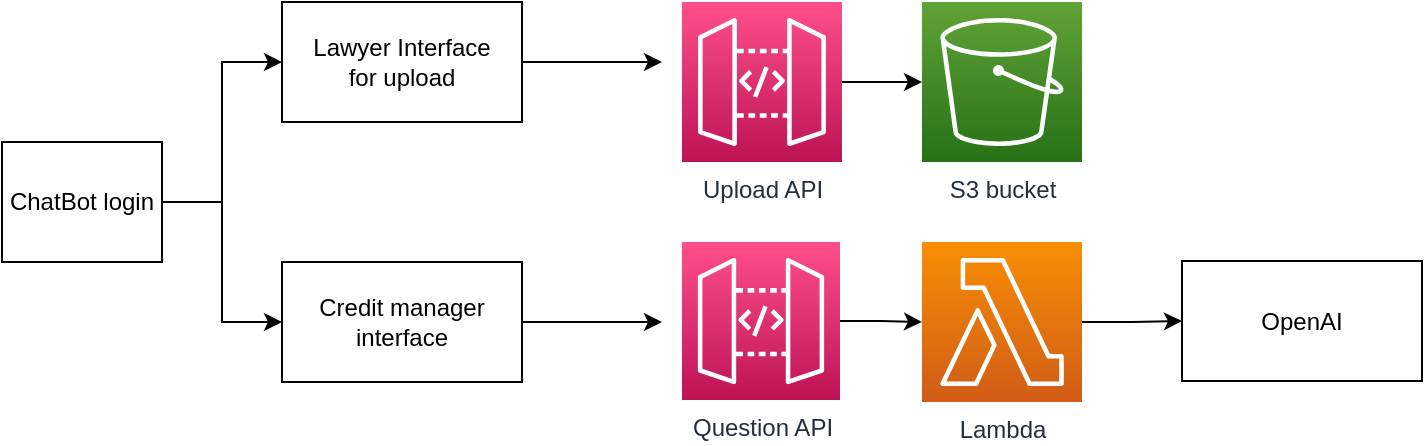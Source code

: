 <mxfile version="21.6.9" type="google">
  <diagram name="Page-1" id="ocXskeIy5hMzi1U9EKFv">
    <mxGraphModel dx="993" dy="530" grid="1" gridSize="10" guides="1" tooltips="1" connect="1" arrows="1" fold="1" page="1" pageScale="1" pageWidth="827" pageHeight="1169" math="0" shadow="0">
      <root>
        <mxCell id="0" />
        <mxCell id="1" parent="0" />
        <mxCell id="a8v3wqWD8Nqi1Lpfykp7-14" style="edgeStyle=orthogonalEdgeStyle;rounded=0;orthogonalLoop=1;jettySize=auto;html=1;exitX=1;exitY=0.5;exitDx=0;exitDy=0;entryX=0;entryY=0.5;entryDx=0;entryDy=0;" edge="1" parent="1" source="a8v3wqWD8Nqi1Lpfykp7-1" target="a8v3wqWD8Nqi1Lpfykp7-2">
          <mxGeometry relative="1" as="geometry" />
        </mxCell>
        <mxCell id="a8v3wqWD8Nqi1Lpfykp7-16" style="edgeStyle=orthogonalEdgeStyle;rounded=0;orthogonalLoop=1;jettySize=auto;html=1;entryX=0;entryY=0.5;entryDx=0;entryDy=0;" edge="1" parent="1" source="a8v3wqWD8Nqi1Lpfykp7-1" target="a8v3wqWD8Nqi1Lpfykp7-3">
          <mxGeometry relative="1" as="geometry" />
        </mxCell>
        <mxCell id="a8v3wqWD8Nqi1Lpfykp7-1" value="ChatBot login" style="rounded=0;whiteSpace=wrap;html=1;strokeColor=#000000;" vertex="1" parent="1">
          <mxGeometry x="20" y="190" width="80" height="60" as="geometry" />
        </mxCell>
        <mxCell id="a8v3wqWD8Nqi1Lpfykp7-39" style="edgeStyle=orthogonalEdgeStyle;rounded=0;orthogonalLoop=1;jettySize=auto;html=1;exitX=1;exitY=0.5;exitDx=0;exitDy=0;" edge="1" parent="1" source="a8v3wqWD8Nqi1Lpfykp7-2">
          <mxGeometry relative="1" as="geometry">
            <mxPoint x="350" y="150" as="targetPoint" />
          </mxGeometry>
        </mxCell>
        <mxCell id="a8v3wqWD8Nqi1Lpfykp7-2" value="Lawyer Interface&lt;br&gt;for upload" style="rounded=0;whiteSpace=wrap;html=1;" vertex="1" parent="1">
          <mxGeometry x="160" y="120" width="120" height="60" as="geometry" />
        </mxCell>
        <mxCell id="a8v3wqWD8Nqi1Lpfykp7-23" style="edgeStyle=orthogonalEdgeStyle;rounded=0;orthogonalLoop=1;jettySize=auto;html=1;exitX=1;exitY=0.5;exitDx=0;exitDy=0;" edge="1" parent="1" source="a8v3wqWD8Nqi1Lpfykp7-3">
          <mxGeometry relative="1" as="geometry">
            <mxPoint x="350" y="280" as="targetPoint" />
          </mxGeometry>
        </mxCell>
        <mxCell id="a8v3wqWD8Nqi1Lpfykp7-3" value="Credit manager&lt;br&gt;interface" style="rounded=0;whiteSpace=wrap;html=1;" vertex="1" parent="1">
          <mxGeometry x="160" y="250" width="120" height="60" as="geometry" />
        </mxCell>
        <mxCell id="a8v3wqWD8Nqi1Lpfykp7-37" style="edgeStyle=orthogonalEdgeStyle;rounded=0;orthogonalLoop=1;jettySize=auto;html=1;exitX=1;exitY=0.5;exitDx=0;exitDy=0;exitPerimeter=0;entryX=0;entryY=0.5;entryDx=0;entryDy=0;entryPerimeter=0;" edge="1" parent="1" source="a8v3wqWD8Nqi1Lpfykp7-4" target="a8v3wqWD8Nqi1Lpfykp7-6">
          <mxGeometry relative="1" as="geometry" />
        </mxCell>
        <mxCell id="a8v3wqWD8Nqi1Lpfykp7-4" value="Upload API" style="sketch=0;points=[[0,0,0],[0.25,0,0],[0.5,0,0],[0.75,0,0],[1,0,0],[0,1,0],[0.25,1,0],[0.5,1,0],[0.75,1,0],[1,1,0],[0,0.25,0],[0,0.5,0],[0,0.75,0],[1,0.25,0],[1,0.5,0],[1,0.75,0]];outlineConnect=0;fontColor=#232F3E;gradientColor=#FF4F8B;gradientDirection=north;fillColor=#BC1356;strokeColor=#ffffff;dashed=0;verticalLabelPosition=bottom;verticalAlign=top;align=center;html=1;fontSize=12;fontStyle=0;aspect=fixed;shape=mxgraph.aws4.resourceIcon;resIcon=mxgraph.aws4.api_gateway;" vertex="1" parent="1">
          <mxGeometry x="360" y="120" width="80" height="80" as="geometry" />
        </mxCell>
        <mxCell id="a8v3wqWD8Nqi1Lpfykp7-25" style="edgeStyle=orthogonalEdgeStyle;rounded=0;orthogonalLoop=1;jettySize=auto;html=1;exitX=1;exitY=0.5;exitDx=0;exitDy=0;exitPerimeter=0;entryX=0;entryY=0.5;entryDx=0;entryDy=0;entryPerimeter=0;" edge="1" parent="1" source="a8v3wqWD8Nqi1Lpfykp7-5" target="a8v3wqWD8Nqi1Lpfykp7-7">
          <mxGeometry relative="1" as="geometry" />
        </mxCell>
        <mxCell id="a8v3wqWD8Nqi1Lpfykp7-5" value="Question API" style="sketch=0;points=[[0,0,0],[0.25,0,0],[0.5,0,0],[0.75,0,0],[1,0,0],[0,1,0],[0.25,1,0],[0.5,1,0],[0.75,1,0],[1,1,0],[0,0.25,0],[0,0.5,0],[0,0.75,0],[1,0.25,0],[1,0.5,0],[1,0.75,0]];outlineConnect=0;fontColor=#232F3E;gradientColor=#FF4F8B;gradientDirection=north;fillColor=#BC1356;strokeColor=#ffffff;dashed=0;verticalLabelPosition=bottom;verticalAlign=top;align=center;html=1;fontSize=12;fontStyle=0;aspect=fixed;shape=mxgraph.aws4.resourceIcon;resIcon=mxgraph.aws4.api_gateway;" vertex="1" parent="1">
          <mxGeometry x="360" y="240" width="79" height="79" as="geometry" />
        </mxCell>
        <mxCell id="a8v3wqWD8Nqi1Lpfykp7-6" value="S3 bucket" style="sketch=0;points=[[0,0,0],[0.25,0,0],[0.5,0,0],[0.75,0,0],[1,0,0],[0,1,0],[0.25,1,0],[0.5,1,0],[0.75,1,0],[1,1,0],[0,0.25,0],[0,0.5,0],[0,0.75,0],[1,0.25,0],[1,0.5,0],[1,0.75,0]];outlineConnect=0;fontColor=#232F3E;gradientColor=#60A337;gradientDirection=north;fillColor=#277116;strokeColor=#ffffff;dashed=0;verticalLabelPosition=bottom;verticalAlign=top;align=center;html=1;fontSize=12;fontStyle=0;aspect=fixed;shape=mxgraph.aws4.resourceIcon;resIcon=mxgraph.aws4.s3;" vertex="1" parent="1">
          <mxGeometry x="480" y="120" width="80" height="80" as="geometry" />
        </mxCell>
        <mxCell id="a8v3wqWD8Nqi1Lpfykp7-42" style="edgeStyle=orthogonalEdgeStyle;rounded=0;orthogonalLoop=1;jettySize=auto;html=1;exitX=1;exitY=0.5;exitDx=0;exitDy=0;exitPerimeter=0;entryX=0;entryY=0.5;entryDx=0;entryDy=0;" edge="1" parent="1" source="a8v3wqWD8Nqi1Lpfykp7-7" target="a8v3wqWD8Nqi1Lpfykp7-40">
          <mxGeometry relative="1" as="geometry" />
        </mxCell>
        <mxCell id="a8v3wqWD8Nqi1Lpfykp7-7" value="Lambda" style="sketch=0;points=[[0,0,0],[0.25,0,0],[0.5,0,0],[0.75,0,0],[1,0,0],[0,1,0],[0.25,1,0],[0.5,1,0],[0.75,1,0],[1,1,0],[0,0.25,0],[0,0.5,0],[0,0.75,0],[1,0.25,0],[1,0.5,0],[1,0.75,0]];outlineConnect=0;fontColor=#232F3E;gradientColor=#F78E04;gradientDirection=north;fillColor=#D05C17;strokeColor=#ffffff;dashed=0;verticalLabelPosition=bottom;verticalAlign=top;align=center;html=1;fontSize=12;fontStyle=0;aspect=fixed;shape=mxgraph.aws4.resourceIcon;resIcon=mxgraph.aws4.lambda;" vertex="1" parent="1">
          <mxGeometry x="480" y="240" width="80" height="80" as="geometry" />
        </mxCell>
        <mxCell id="a8v3wqWD8Nqi1Lpfykp7-40" value="OpenAI" style="rounded=0;whiteSpace=wrap;html=1;" vertex="1" parent="1">
          <mxGeometry x="610" y="249.5" width="120" height="60" as="geometry" />
        </mxCell>
      </root>
    </mxGraphModel>
  </diagram>
</mxfile>
